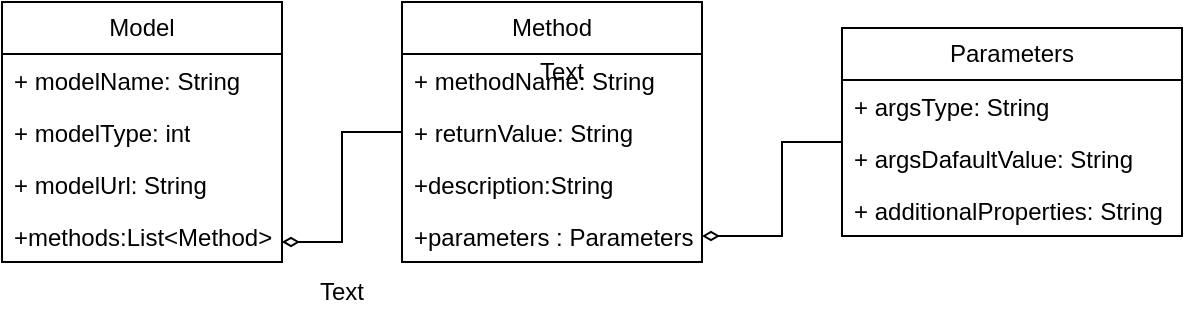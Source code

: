 <mxfile version="24.7.15">
  <diagram name="第 1 页" id="UegoWRN4jVTHxnhrY-Lj">
    <mxGraphModel dx="576" dy="317" grid="1" gridSize="10" guides="1" tooltips="1" connect="1" arrows="1" fold="1" page="1" pageScale="1" pageWidth="1169" pageHeight="827" math="0" shadow="0">
      <root>
        <mxCell id="0" />
        <mxCell id="1" parent="0" />
        <mxCell id="Irtu3XDIkPrMYKTzN1zF-1" value="Model" style="swimlane;fontStyle=0;childLayout=stackLayout;horizontal=1;startSize=26;fillColor=none;horizontalStack=0;resizeParent=1;resizeParentMax=0;resizeLast=0;collapsible=1;marginBottom=0;whiteSpace=wrap;html=1;" vertex="1" parent="1">
          <mxGeometry x="460" y="330" width="140" height="130" as="geometry" />
        </mxCell>
        <mxCell id="Irtu3XDIkPrMYKTzN1zF-2" value="+ modelName: String" style="text;strokeColor=none;fillColor=none;align=left;verticalAlign=top;spacingLeft=4;spacingRight=4;overflow=hidden;rotatable=0;points=[[0,0.5],[1,0.5]];portConstraint=eastwest;whiteSpace=wrap;html=1;" vertex="1" parent="Irtu3XDIkPrMYKTzN1zF-1">
          <mxGeometry y="26" width="140" height="26" as="geometry" />
        </mxCell>
        <mxCell id="Irtu3XDIkPrMYKTzN1zF-3" value="+ modelType: int" style="text;strokeColor=none;fillColor=none;align=left;verticalAlign=top;spacingLeft=4;spacingRight=4;overflow=hidden;rotatable=0;points=[[0,0.5],[1,0.5]];portConstraint=eastwest;whiteSpace=wrap;html=1;" vertex="1" parent="Irtu3XDIkPrMYKTzN1zF-1">
          <mxGeometry y="52" width="140" height="26" as="geometry" />
        </mxCell>
        <mxCell id="Irtu3XDIkPrMYKTzN1zF-4" value="+ modelUrl: String" style="text;strokeColor=none;fillColor=none;align=left;verticalAlign=top;spacingLeft=4;spacingRight=4;overflow=hidden;rotatable=0;points=[[0,0.5],[1,0.5]];portConstraint=eastwest;whiteSpace=wrap;html=1;" vertex="1" parent="Irtu3XDIkPrMYKTzN1zF-1">
          <mxGeometry y="78" width="140" height="26" as="geometry" />
        </mxCell>
        <mxCell id="Irtu3XDIkPrMYKTzN1zF-13" value="+methods:List&amp;lt;Method&amp;gt;" style="text;strokeColor=none;fillColor=none;align=left;verticalAlign=top;spacingLeft=4;spacingRight=4;overflow=hidden;rotatable=0;points=[[0,0.5],[1,0.5]];portConstraint=eastwest;whiteSpace=wrap;html=1;" vertex="1" parent="Irtu3XDIkPrMYKTzN1zF-1">
          <mxGeometry y="104" width="140" height="26" as="geometry" />
        </mxCell>
        <mxCell id="Irtu3XDIkPrMYKTzN1zF-5" value="Method" style="swimlane;fontStyle=0;childLayout=stackLayout;horizontal=1;startSize=26;fillColor=none;horizontalStack=0;resizeParent=1;resizeParentMax=0;resizeLast=0;collapsible=1;marginBottom=0;whiteSpace=wrap;html=1;" vertex="1" parent="1">
          <mxGeometry x="660" y="330" width="150" height="130" as="geometry" />
        </mxCell>
        <mxCell id="Irtu3XDIkPrMYKTzN1zF-6" value="+ methodName: String" style="text;strokeColor=none;fillColor=none;align=left;verticalAlign=top;spacingLeft=4;spacingRight=4;overflow=hidden;rotatable=0;points=[[0,0.5],[1,0.5]];portConstraint=eastwest;whiteSpace=wrap;html=1;" vertex="1" parent="Irtu3XDIkPrMYKTzN1zF-5">
          <mxGeometry y="26" width="150" height="26" as="geometry" />
        </mxCell>
        <mxCell id="Irtu3XDIkPrMYKTzN1zF-7" value="+ returnValue: String" style="text;strokeColor=none;fillColor=none;align=left;verticalAlign=top;spacingLeft=4;spacingRight=4;overflow=hidden;rotatable=0;points=[[0,0.5],[1,0.5]];portConstraint=eastwest;whiteSpace=wrap;html=1;" vertex="1" parent="Irtu3XDIkPrMYKTzN1zF-5">
          <mxGeometry y="52" width="150" height="26" as="geometry" />
        </mxCell>
        <mxCell id="Irtu3XDIkPrMYKTzN1zF-16" value="+description:String" style="text;strokeColor=none;fillColor=none;align=left;verticalAlign=top;spacingLeft=4;spacingRight=4;overflow=hidden;rotatable=0;points=[[0,0.5],[1,0.5]];portConstraint=eastwest;whiteSpace=wrap;html=1;" vertex="1" parent="Irtu3XDIkPrMYKTzN1zF-5">
          <mxGeometry y="78" width="150" height="26" as="geometry" />
        </mxCell>
        <mxCell id="Irtu3XDIkPrMYKTzN1zF-8" value="+parameters : Parameters" style="text;strokeColor=none;fillColor=none;align=left;verticalAlign=top;spacingLeft=4;spacingRight=4;overflow=hidden;rotatable=0;points=[[0,0.5],[1,0.5]];portConstraint=eastwest;whiteSpace=wrap;html=1;" vertex="1" parent="Irtu3XDIkPrMYKTzN1zF-5">
          <mxGeometry y="104" width="150" height="26" as="geometry" />
        </mxCell>
        <mxCell id="Irtu3XDIkPrMYKTzN1zF-29" value="" style="edgeStyle=orthogonalEdgeStyle;rounded=0;orthogonalLoop=1;jettySize=auto;html=1;endArrow=diamondThin;endFill=0;" edge="1" parent="1" source="Irtu3XDIkPrMYKTzN1zF-9" target="Irtu3XDIkPrMYKTzN1zF-8">
          <mxGeometry relative="1" as="geometry">
            <Array as="points">
              <mxPoint x="850" y="400" />
              <mxPoint x="850" y="447" />
            </Array>
          </mxGeometry>
        </mxCell>
        <mxCell id="Irtu3XDIkPrMYKTzN1zF-9" value="Parameters" style="swimlane;fontStyle=0;childLayout=stackLayout;horizontal=1;startSize=26;fillColor=none;horizontalStack=0;resizeParent=1;resizeParentMax=0;resizeLast=0;collapsible=1;marginBottom=0;whiteSpace=wrap;html=1;" vertex="1" parent="1">
          <mxGeometry x="880" y="343" width="170" height="104" as="geometry" />
        </mxCell>
        <mxCell id="Irtu3XDIkPrMYKTzN1zF-10" value="+ argsType: String" style="text;strokeColor=none;fillColor=none;align=left;verticalAlign=top;spacingLeft=4;spacingRight=4;overflow=hidden;rotatable=0;points=[[0,0.5],[1,0.5]];portConstraint=eastwest;whiteSpace=wrap;html=1;" vertex="1" parent="Irtu3XDIkPrMYKTzN1zF-9">
          <mxGeometry y="26" width="170" height="26" as="geometry" />
        </mxCell>
        <mxCell id="Irtu3XDIkPrMYKTzN1zF-11" value="+ argsDafaultValue: String" style="text;strokeColor=none;fillColor=none;align=left;verticalAlign=top;spacingLeft=4;spacingRight=4;overflow=hidden;rotatable=0;points=[[0,0.5],[1,0.5]];portConstraint=eastwest;whiteSpace=wrap;html=1;" vertex="1" parent="Irtu3XDIkPrMYKTzN1zF-9">
          <mxGeometry y="52" width="170" height="26" as="geometry" />
        </mxCell>
        <mxCell id="Irtu3XDIkPrMYKTzN1zF-12" value="+ additionalProperties: String" style="text;strokeColor=none;fillColor=none;align=left;verticalAlign=top;spacingLeft=4;spacingRight=4;overflow=hidden;rotatable=0;points=[[0,0.5],[1,0.5]];portConstraint=eastwest;whiteSpace=wrap;html=1;" vertex="1" parent="Irtu3XDIkPrMYKTzN1zF-9">
          <mxGeometry y="78" width="170" height="26" as="geometry" />
        </mxCell>
        <mxCell id="Irtu3XDIkPrMYKTzN1zF-33" style="edgeStyle=orthogonalEdgeStyle;rounded=0;orthogonalLoop=1;jettySize=auto;html=1;entryX=1;entryY=0.615;entryDx=0;entryDy=0;entryPerimeter=0;endArrow=diamondThin;endFill=0;" edge="1" parent="1" source="Irtu3XDIkPrMYKTzN1zF-5" target="Irtu3XDIkPrMYKTzN1zF-13">
          <mxGeometry relative="1" as="geometry" />
        </mxCell>
        <mxCell id="Irtu3XDIkPrMYKTzN1zF-34" value="Text" style="text;html=1;align=center;verticalAlign=middle;whiteSpace=wrap;rounded=0;" vertex="1" parent="1">
          <mxGeometry x="710" y="350" width="60" height="30" as="geometry" />
        </mxCell>
        <mxCell id="Irtu3XDIkPrMYKTzN1zF-35" value="Text" style="text;html=1;align=center;verticalAlign=middle;whiteSpace=wrap;rounded=0;" vertex="1" parent="1">
          <mxGeometry x="600" y="460" width="60" height="30" as="geometry" />
        </mxCell>
      </root>
    </mxGraphModel>
  </diagram>
</mxfile>
